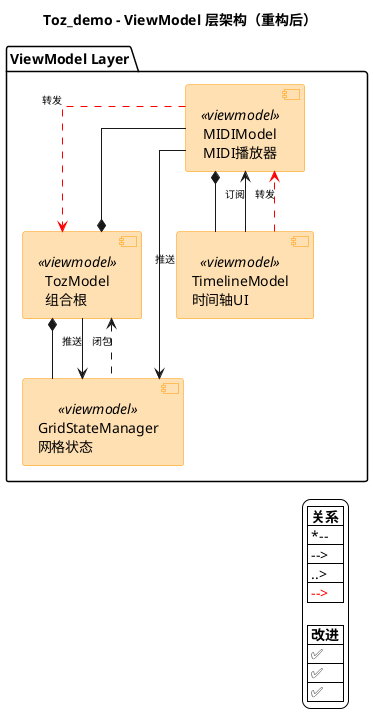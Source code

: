 @startuml Toz_demo核心架构
skinparam backgroundColor white
skinparam defaultFontName "PingFang SC,Microsoft YaHei,SimHei,Arial Unicode MS"
skinparam linetype ortho

title Toz_demo - ViewModel 层架构（重构后）

' 样式定义
skinparam component {
  BackgroundColor<<viewmodel>> #FFE0B2
  BorderColor<<viewmodel>> #FF9800
  FontSize 14
}

skinparam arrow {
  FontSize 10
}

' ============================================================
' ViewModel 层
' ============================================================

package "ViewModel Layer" {
  
  [TozModel\n组合根] as TozModel <<viewmodel>>
  
  [MIDIModel\nMIDI播放器] as MIDIModel <<viewmodel>>
  
  [TimelineModel\n时间轴UI] as TimelineModel <<viewmodel>>
  
  [GridStateManager\n网格状态] as GridStateManager <<viewmodel>>
  
  ' ============================================================
  ' 组合关系
  ' ============================================================
  
  TozModel *-- MIDIModel
  TozModel *-- GridStateManager
  MIDIModel *-- TimelineModel
  
  ' ============================================================
  ' 数据流
  ' ============================================================
  
  TimelineModel -up-> MIDIModel : 订阅
  MIDIModel -down-> GridStateManager : 推送
  TozModel -down-> GridStateManager : 推送
  GridStateManager .up.> TozModel : 闭包
  
  ' ============================================================
  ' objectWillChange 转发
  ' ============================================================
  
  TimelineModel -[#FF0000,dashed]-> MIDIModel : 转发
  MIDIModel -[#FF0000,dashed]-> TozModel : 转发
}

' ============================================================
' 图例
' ============================================================

legend right
  |= 关系 |
  | *-- | 组合 |
  | --> | Combine |
  | ..> | 闭包 |
  | <color:red>--></color> | 转发 |
  
  |= 改进 |
  | ✅ | 组合根集中装配 |
  | ✅ | 消除领域穿透 |
  | ✅ | 单向数据流 |
endlegend

@enduml
